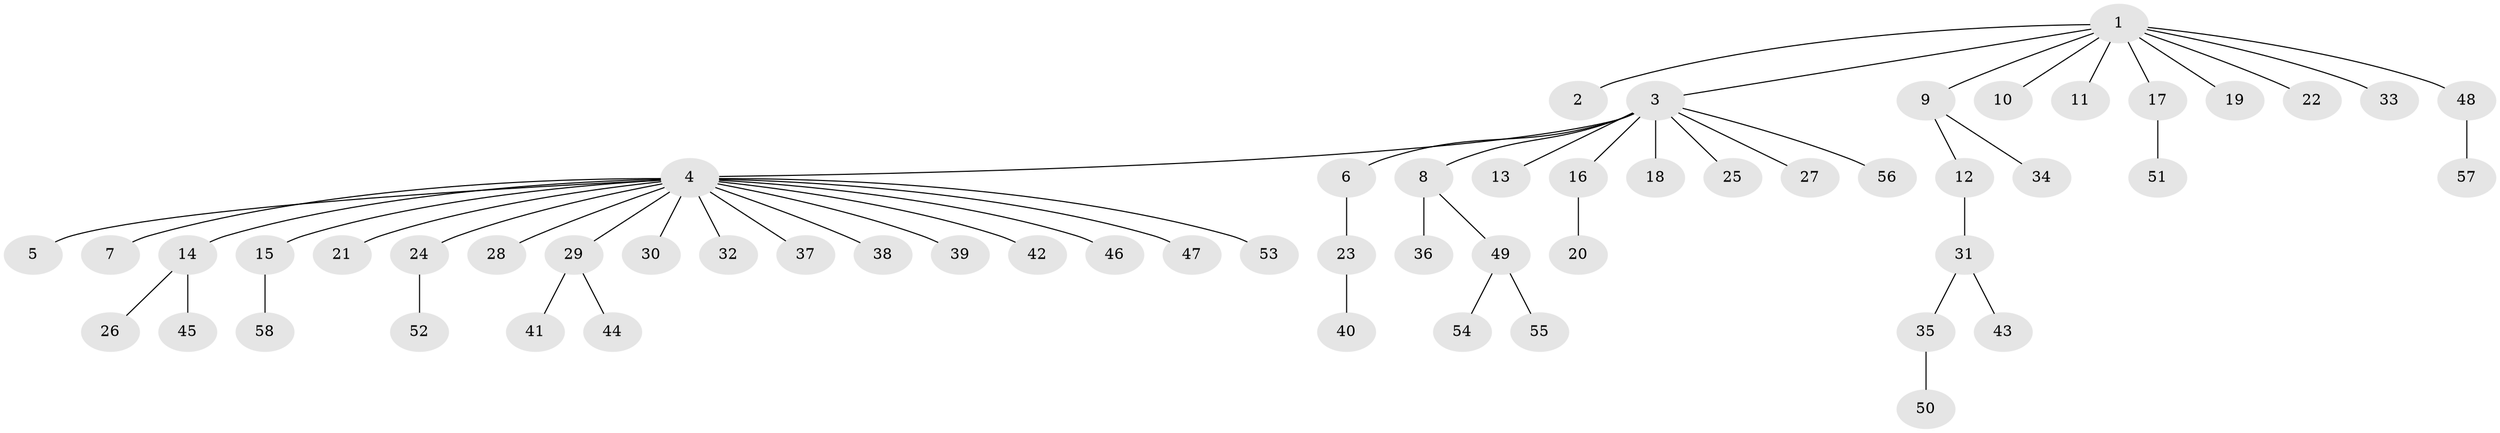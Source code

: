 // Generated by graph-tools (version 1.1) at 2025/01/03/09/25 03:01:47]
// undirected, 58 vertices, 57 edges
graph export_dot {
graph [start="1"]
  node [color=gray90,style=filled];
  1;
  2;
  3;
  4;
  5;
  6;
  7;
  8;
  9;
  10;
  11;
  12;
  13;
  14;
  15;
  16;
  17;
  18;
  19;
  20;
  21;
  22;
  23;
  24;
  25;
  26;
  27;
  28;
  29;
  30;
  31;
  32;
  33;
  34;
  35;
  36;
  37;
  38;
  39;
  40;
  41;
  42;
  43;
  44;
  45;
  46;
  47;
  48;
  49;
  50;
  51;
  52;
  53;
  54;
  55;
  56;
  57;
  58;
  1 -- 2;
  1 -- 3;
  1 -- 9;
  1 -- 10;
  1 -- 11;
  1 -- 17;
  1 -- 19;
  1 -- 22;
  1 -- 33;
  1 -- 48;
  3 -- 4;
  3 -- 6;
  3 -- 8;
  3 -- 13;
  3 -- 16;
  3 -- 18;
  3 -- 25;
  3 -- 27;
  3 -- 56;
  4 -- 5;
  4 -- 7;
  4 -- 14;
  4 -- 15;
  4 -- 21;
  4 -- 24;
  4 -- 28;
  4 -- 29;
  4 -- 30;
  4 -- 32;
  4 -- 37;
  4 -- 38;
  4 -- 39;
  4 -- 42;
  4 -- 46;
  4 -- 47;
  4 -- 53;
  6 -- 23;
  8 -- 36;
  8 -- 49;
  9 -- 12;
  9 -- 34;
  12 -- 31;
  14 -- 26;
  14 -- 45;
  15 -- 58;
  16 -- 20;
  17 -- 51;
  23 -- 40;
  24 -- 52;
  29 -- 41;
  29 -- 44;
  31 -- 35;
  31 -- 43;
  35 -- 50;
  48 -- 57;
  49 -- 54;
  49 -- 55;
}
